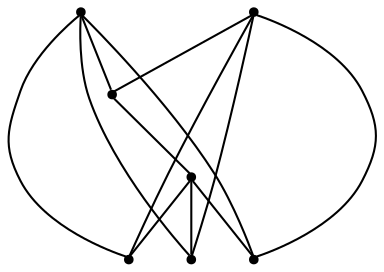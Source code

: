 graph {
  node [shape=point,comment="{\"directed\":false,\"doi\":\"10.1007/978-3-031-22203-0_5\",\"figure\":\"6 (1)\"}"]

  v0 [pos="774.2149931348124,212.3682142071459"]
  v1 [pos="375.96404763911585,481.77454004101673"]
  v2 [pos="509.5644896081384,500.64811416381656"]
  v3 [pos="442.73303081343306,493.70968541436093"]
  v4 [pos="776.0153084166755,479.07003060544497"]
  v5 [pos="507.3725014674651,195.99516037599528"]
  v6 [pos="374.1595991101025,215.07272364271773"]

  v0 -- v1 [id="-1",pos="774.2149931348124,212.3682142071459 375.96404763911585,481.77454004101673 375.96404763911585,481.77454004101673 375.96404763911585,481.77454004101673"]
  v6 -- v3 [id="-2",pos="374.1595991101025,215.07272364271773 442.73303081343306,493.70968541436093 442.73303081343306,493.70968541436093 442.73303081343306,493.70968541436093"]
  v6 -- v4 [id="-3",pos="374.1595991101025,215.07272364271773 776.0153084166755,479.07003060544497 776.0153084166755,479.07003060544497 776.0153084166755,479.07003060544497"]
  v6 -- v2 [id="-4",pos="374.1595991101025,215.07272364271773 509.5644896081384,500.64811416381656 509.5644896081384,500.64811416381656 509.5644896081384,500.64811416381656"]
  v1 -- v6 [id="-5",pos="375.96404763911585,481.77454004101673 374.1595991101025,215.07272364271773 374.1595991101025,215.07272364271773 374.1595991101025,215.07272364271773"]
  v5 -- v2 [id="-6",pos="507.3725014674651,195.99516037599528 509.5644896081384,500.64811416381656 509.5644896081384,500.64811416381656 509.5644896081384,500.64811416381656"]
  v5 -- v3 [id="-7",pos="507.3725014674651,195.99516037599528 442.73303081343306,493.70968541436093 442.73303081343306,493.70968541436093 442.73303081343306,493.70968541436093"]
  v5 -- v4 [id="-8",pos="507.3725014674651,195.99516037599528 776.0153084166755,479.07003060544497 776.0153084166755,479.07003060544497 776.0153084166755,479.07003060544497"]
  v5 -- v1 [id="-9",pos="507.3725014674651,195.99516037599528 375.96404763911585,481.77454004101673 375.96404763911585,481.77454004101673 375.96404763911585,481.77454004101673"]
  v0 -- v4 [id="-10",pos="774.2149931348124,212.3682142071459 776.0153084166755,479.07003060544497 776.0153084166755,479.07003060544497 776.0153084166755,479.07003060544497"]
  v0 -- v3 [id="-11",pos="774.2149931348124,212.3682142071459 442.73303081343306,493.70968541436093 442.73303081343306,493.70968541436093 442.73303081343306,493.70968541436093"]
  v0 -- v2 [id="-12",pos="774.2149931348124,212.3682142071459 509.5644896081384,500.64811416381656 509.5644896081384,500.64811416381656 509.5644896081384,500.64811416381656"]
}